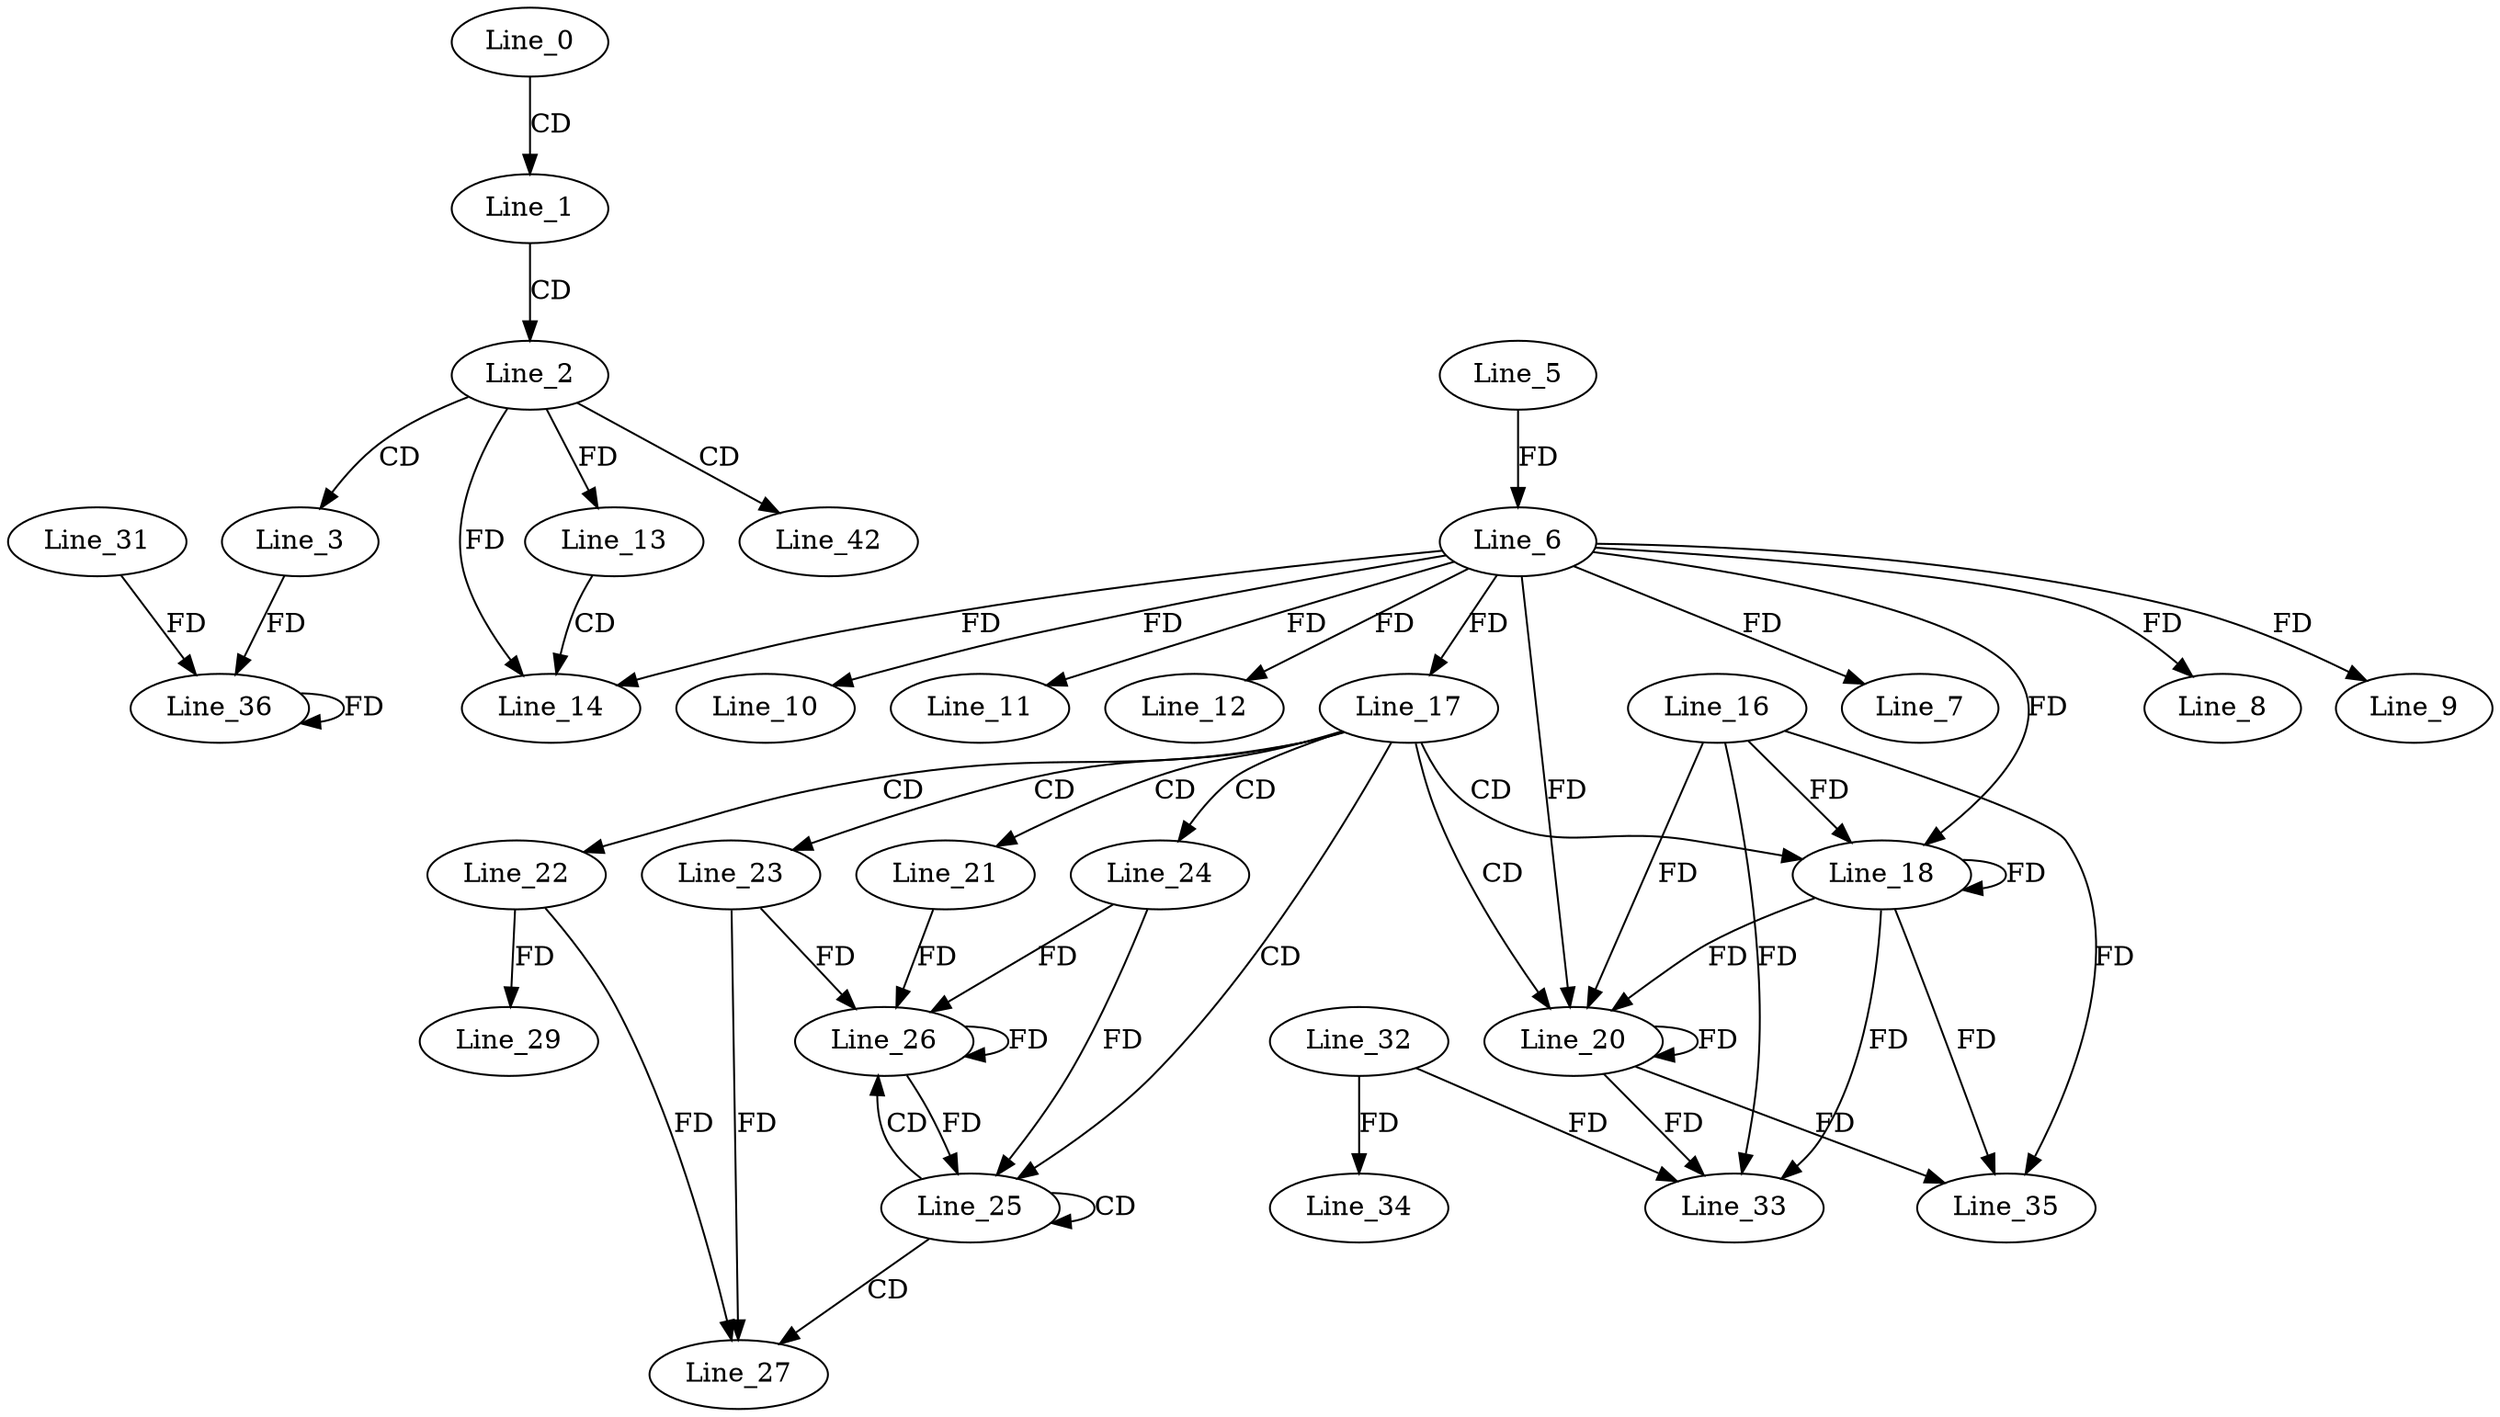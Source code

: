 digraph G {
  Line_0;
  Line_1;
  Line_2;
  Line_3;
  Line_5;
  Line_6;
  Line_6;
  Line_7;
  Line_8;
  Line_9;
  Line_10;
  Line_11;
  Line_12;
  Line_13;
  Line_14;
  Line_14;
  Line_17;
  Line_17;
  Line_18;
  Line_16;
  Line_18;
  Line_20;
  Line_20;
  Line_21;
  Line_22;
  Line_23;
  Line_24;
  Line_25;
  Line_26;
  Line_26;
  Line_27;
  Line_29;
  Line_32;
  Line_33;
  Line_34;
  Line_35;
  Line_36;
  Line_36;
  Line_31;
  Line_42;
  Line_0 -> Line_1 [ label="CD" ];
  Line_1 -> Line_2 [ label="CD" ];
  Line_2 -> Line_3 [ label="CD" ];
  Line_5 -> Line_6 [ label="FD" ];
  Line_6 -> Line_7 [ label="FD" ];
  Line_6 -> Line_8 [ label="FD" ];
  Line_6 -> Line_9 [ label="FD" ];
  Line_6 -> Line_10 [ label="FD" ];
  Line_6 -> Line_11 [ label="FD" ];
  Line_6 -> Line_12 [ label="FD" ];
  Line_2 -> Line_13 [ label="FD" ];
  Line_13 -> Line_14 [ label="CD" ];
  Line_6 -> Line_14 [ label="FD" ];
  Line_2 -> Line_14 [ label="FD" ];
  Line_6 -> Line_17 [ label="FD" ];
  Line_17 -> Line_18 [ label="CD" ];
  Line_16 -> Line_18 [ label="FD" ];
  Line_18 -> Line_18 [ label="FD" ];
  Line_6 -> Line_18 [ label="FD" ];
  Line_17 -> Line_20 [ label="CD" ];
  Line_16 -> Line_20 [ label="FD" ];
  Line_18 -> Line_20 [ label="FD" ];
  Line_20 -> Line_20 [ label="FD" ];
  Line_6 -> Line_20 [ label="FD" ];
  Line_17 -> Line_21 [ label="CD" ];
  Line_17 -> Line_22 [ label="CD" ];
  Line_17 -> Line_23 [ label="CD" ];
  Line_17 -> Line_24 [ label="CD" ];
  Line_17 -> Line_25 [ label="CD" ];
  Line_25 -> Line_25 [ label="CD" ];
  Line_24 -> Line_25 [ label="FD" ];
  Line_25 -> Line_26 [ label="CD" ];
  Line_26 -> Line_26 [ label="FD" ];
  Line_24 -> Line_26 [ label="FD" ];
  Line_21 -> Line_26 [ label="FD" ];
  Line_23 -> Line_26 [ label="FD" ];
  Line_25 -> Line_27 [ label="CD" ];
  Line_22 -> Line_27 [ label="FD" ];
  Line_23 -> Line_27 [ label="FD" ];
  Line_22 -> Line_29 [ label="FD" ];
  Line_32 -> Line_33 [ label="FD" ];
  Line_16 -> Line_33 [ label="FD" ];
  Line_18 -> Line_33 [ label="FD" ];
  Line_20 -> Line_33 [ label="FD" ];
  Line_32 -> Line_34 [ label="FD" ];
  Line_16 -> Line_35 [ label="FD" ];
  Line_18 -> Line_35 [ label="FD" ];
  Line_20 -> Line_35 [ label="FD" ];
  Line_3 -> Line_36 [ label="FD" ];
  Line_36 -> Line_36 [ label="FD" ];
  Line_31 -> Line_36 [ label="FD" ];
  Line_2 -> Line_42 [ label="CD" ];
  Line_26 -> Line_25 [ label="FD" ];
}
